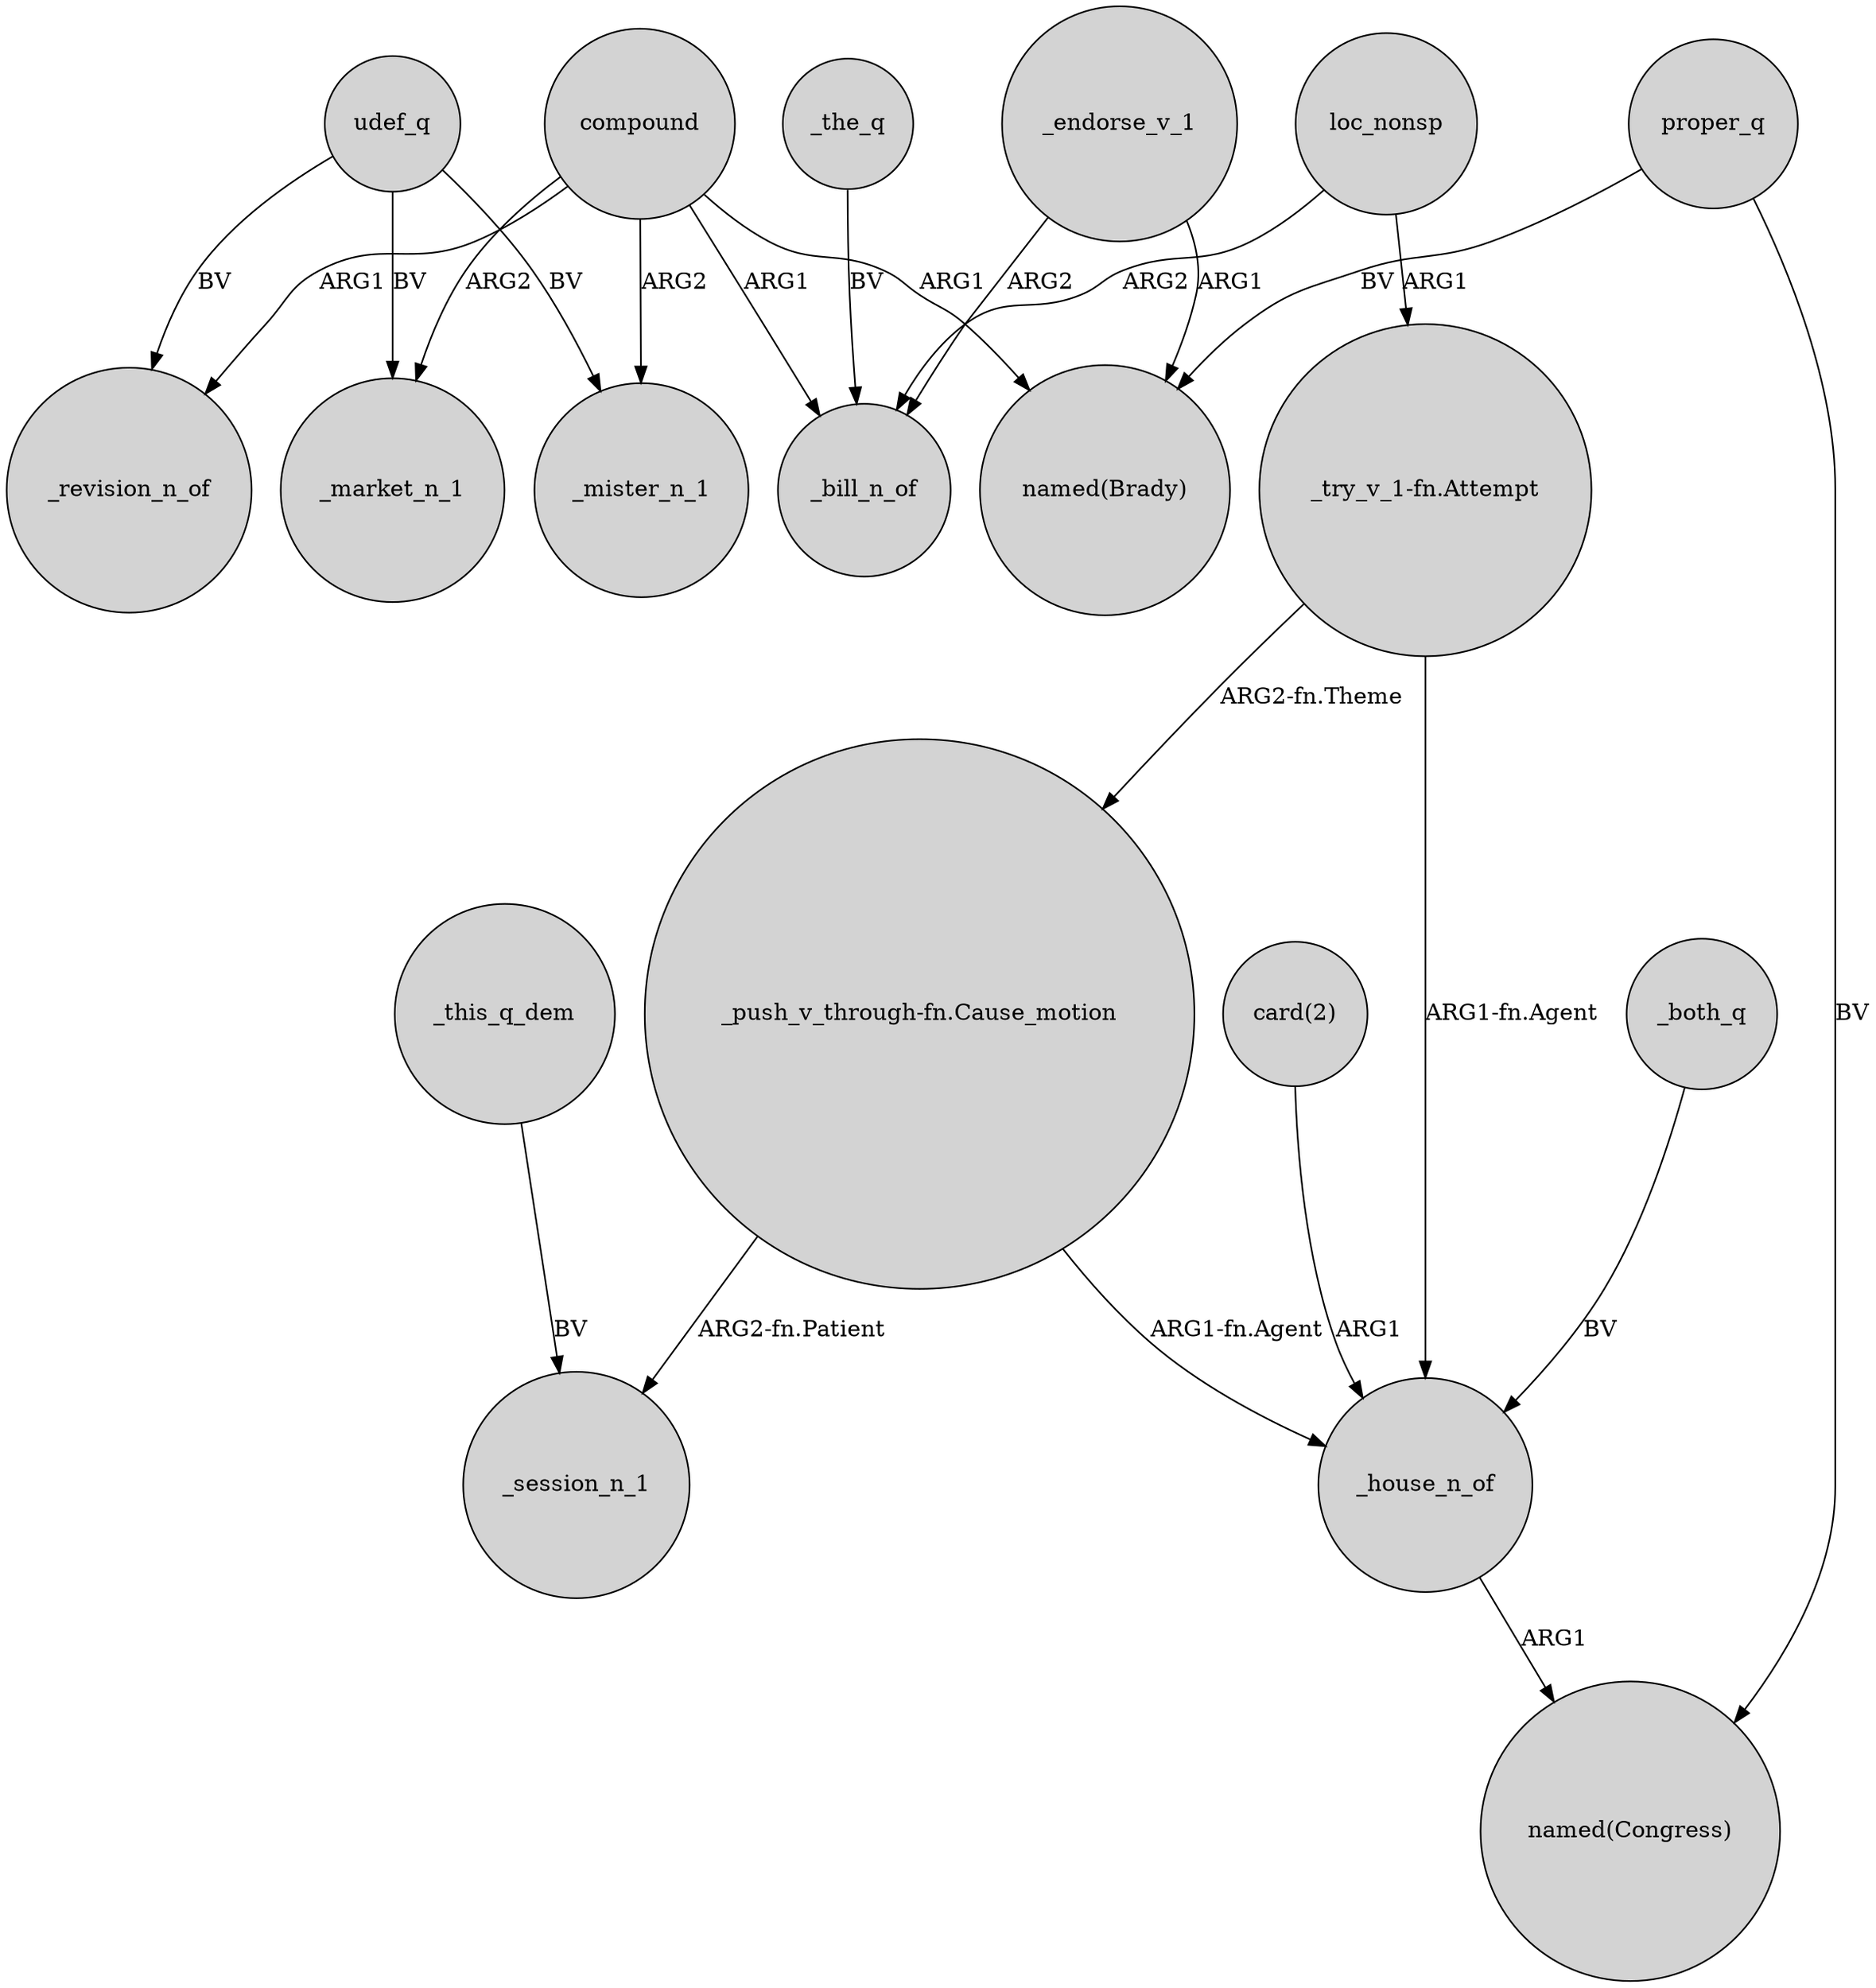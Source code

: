 digraph {
	node [shape=circle style=filled]
	compound -> _market_n_1 [label=ARG2]
	_the_q -> _bill_n_of [label=BV]
	udef_q -> _revision_n_of [label=BV]
	"_try_v_1-fn.Attempt" -> _house_n_of [label="ARG1-fn.Agent"]
	_both_q -> _house_n_of [label=BV]
	compound -> _bill_n_of [label=ARG1]
	compound -> "named(Brady)" [label=ARG1]
	compound -> _mister_n_1 [label=ARG2]
	_endorse_v_1 -> _bill_n_of [label=ARG2]
	_endorse_v_1 -> "named(Brady)" [label=ARG1]
	udef_q -> _mister_n_1 [label=BV]
	udef_q -> _market_n_1 [label=BV]
	"_try_v_1-fn.Attempt" -> "_push_v_through-fn.Cause_motion" [label="ARG2-fn.Theme"]
	"card(2)" -> _house_n_of [label=ARG1]
	_house_n_of -> "named(Congress)" [label=ARG1]
	proper_q -> "named(Congress)" [label=BV]
	proper_q -> "named(Brady)" [label=BV]
	loc_nonsp -> _bill_n_of [label=ARG2]
	"_push_v_through-fn.Cause_motion" -> _house_n_of [label="ARG1-fn.Agent"]
	_this_q_dem -> _session_n_1 [label=BV]
	"_push_v_through-fn.Cause_motion" -> _session_n_1 [label="ARG2-fn.Patient"]
	loc_nonsp -> "_try_v_1-fn.Attempt" [label=ARG1]
	compound -> _revision_n_of [label=ARG1]
}
